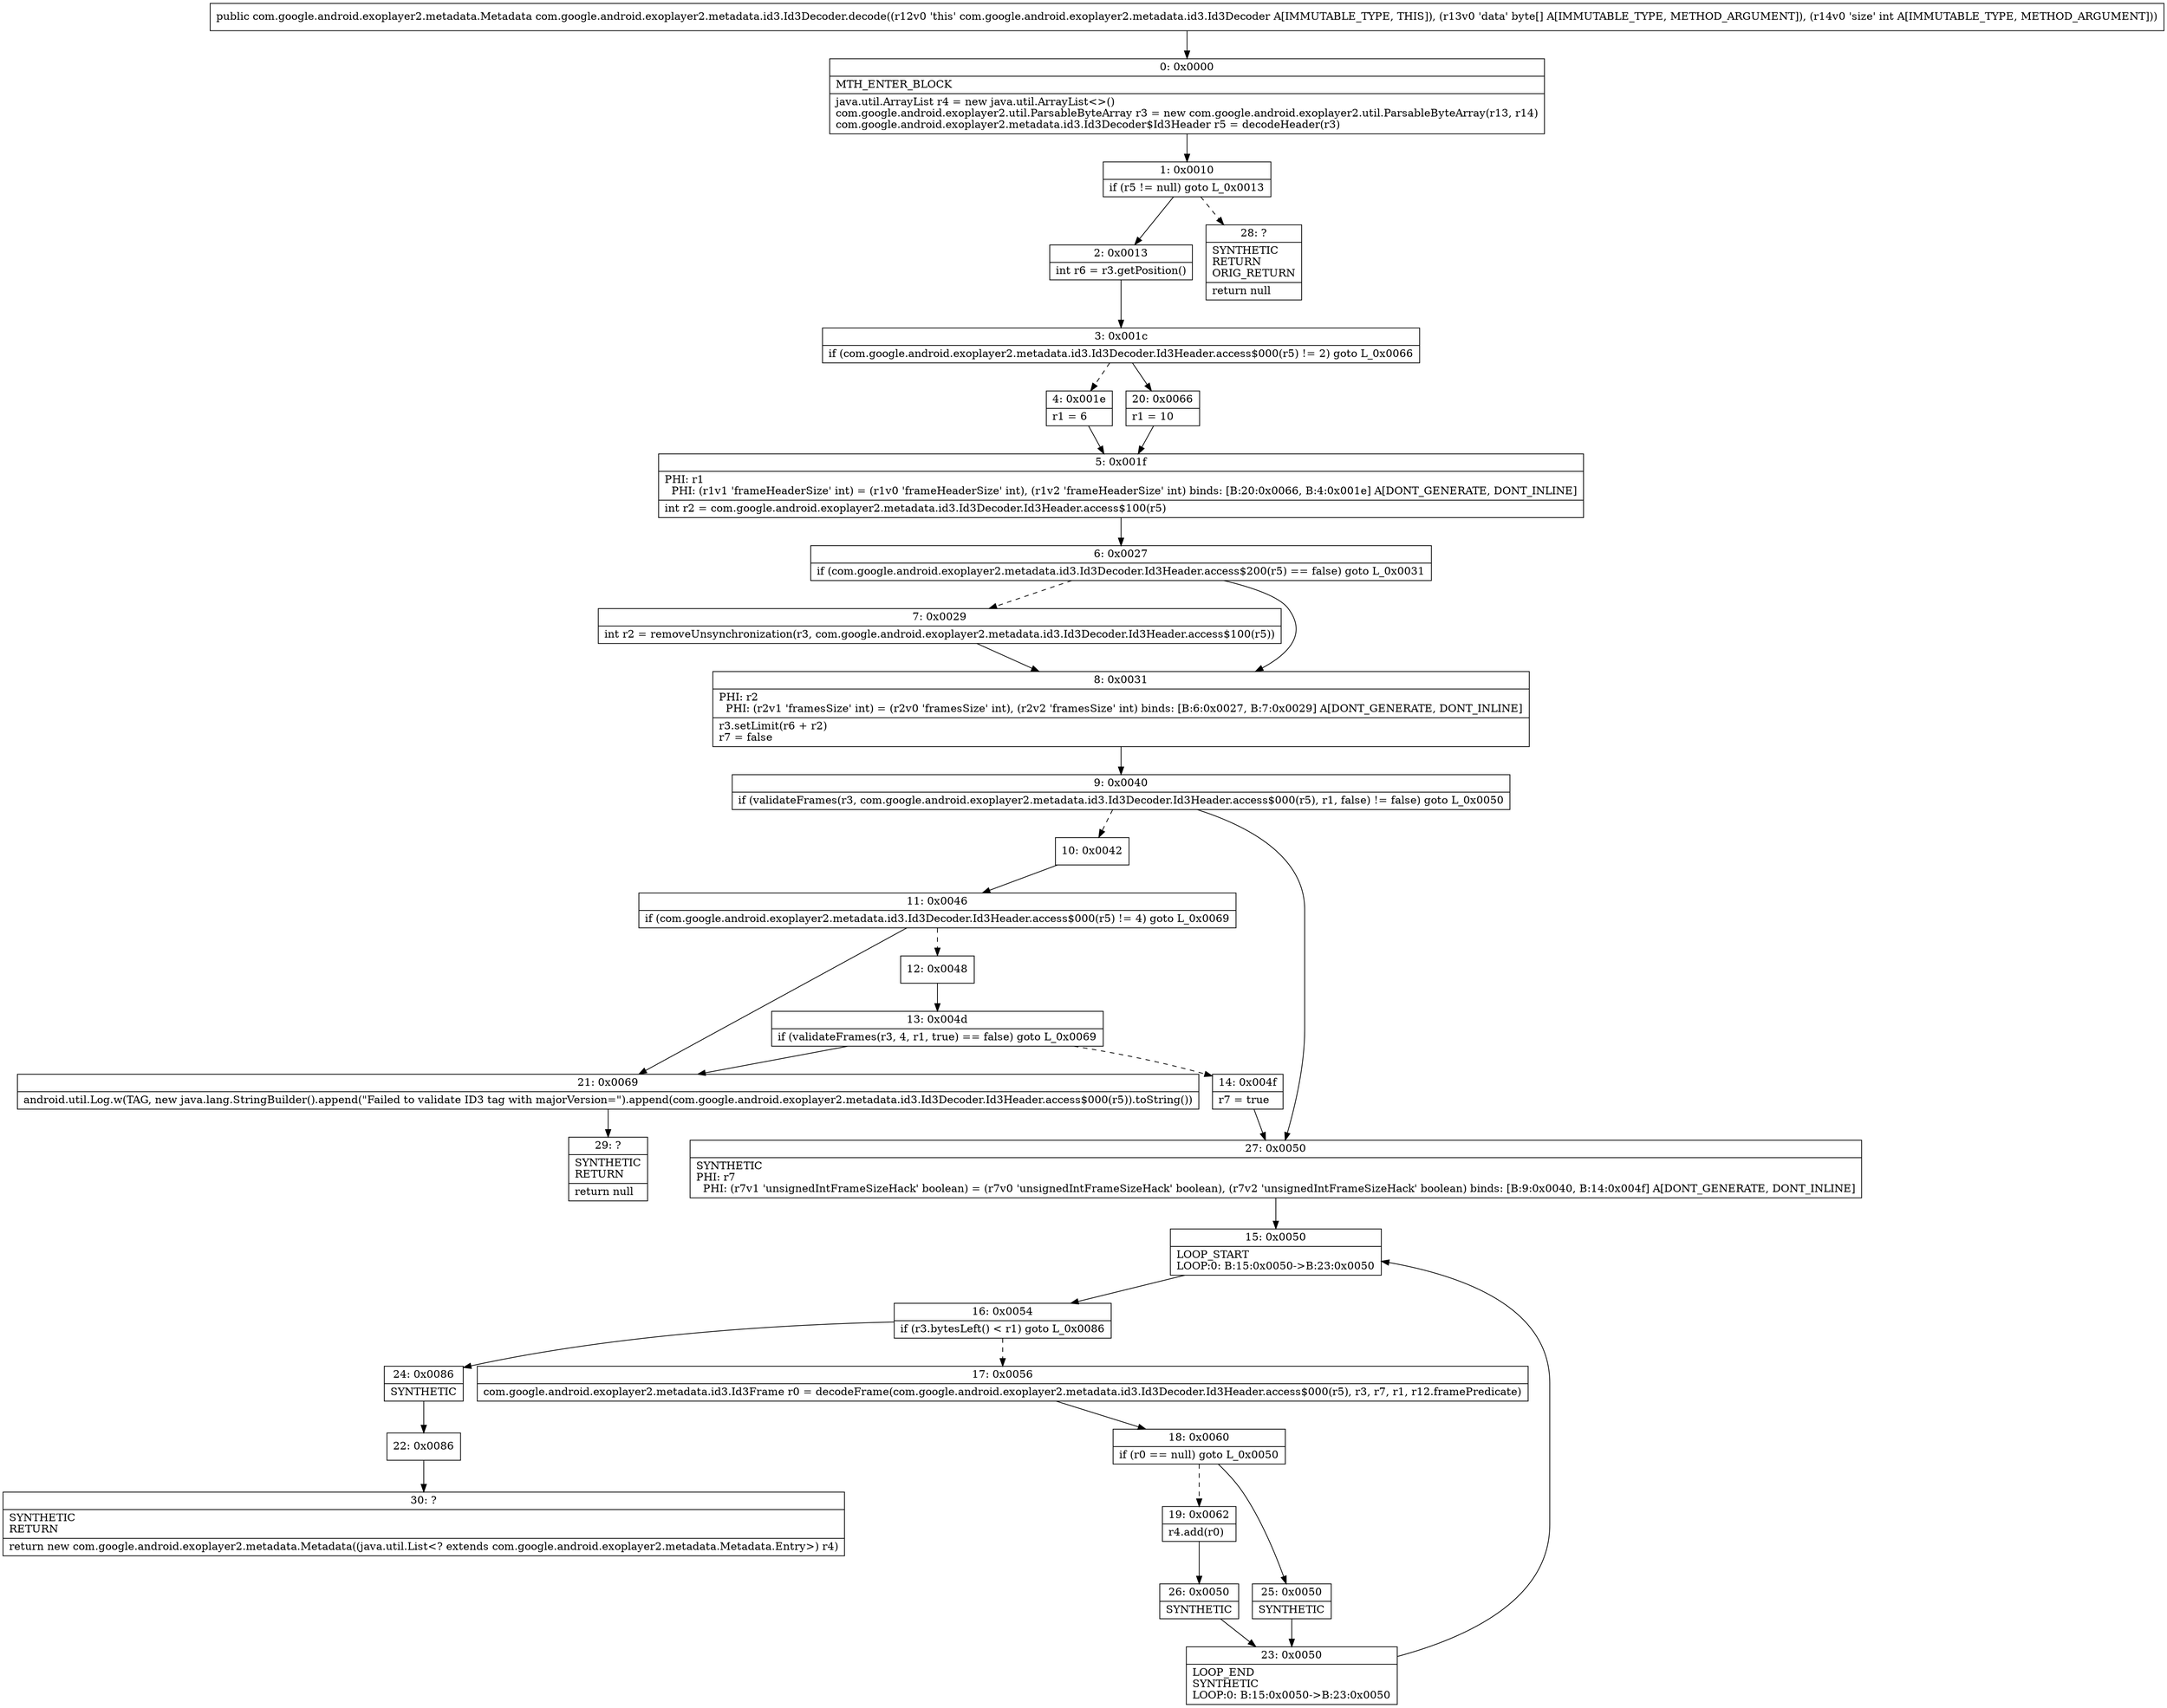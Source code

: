 digraph "CFG forcom.google.android.exoplayer2.metadata.id3.Id3Decoder.decode([BI)Lcom\/google\/android\/exoplayer2\/metadata\/Metadata;" {
Node_0 [shape=record,label="{0\:\ 0x0000|MTH_ENTER_BLOCK\l|java.util.ArrayList r4 = new java.util.ArrayList\<\>()\lcom.google.android.exoplayer2.util.ParsableByteArray r3 = new com.google.android.exoplayer2.util.ParsableByteArray(r13, r14)\lcom.google.android.exoplayer2.metadata.id3.Id3Decoder$Id3Header r5 = decodeHeader(r3)\l}"];
Node_1 [shape=record,label="{1\:\ 0x0010|if (r5 != null) goto L_0x0013\l}"];
Node_2 [shape=record,label="{2\:\ 0x0013|int r6 = r3.getPosition()\l}"];
Node_3 [shape=record,label="{3\:\ 0x001c|if (com.google.android.exoplayer2.metadata.id3.Id3Decoder.Id3Header.access$000(r5) != 2) goto L_0x0066\l}"];
Node_4 [shape=record,label="{4\:\ 0x001e|r1 = 6\l}"];
Node_5 [shape=record,label="{5\:\ 0x001f|PHI: r1 \l  PHI: (r1v1 'frameHeaderSize' int) = (r1v0 'frameHeaderSize' int), (r1v2 'frameHeaderSize' int) binds: [B:20:0x0066, B:4:0x001e] A[DONT_GENERATE, DONT_INLINE]\l|int r2 = com.google.android.exoplayer2.metadata.id3.Id3Decoder.Id3Header.access$100(r5)\l}"];
Node_6 [shape=record,label="{6\:\ 0x0027|if (com.google.android.exoplayer2.metadata.id3.Id3Decoder.Id3Header.access$200(r5) == false) goto L_0x0031\l}"];
Node_7 [shape=record,label="{7\:\ 0x0029|int r2 = removeUnsynchronization(r3, com.google.android.exoplayer2.metadata.id3.Id3Decoder.Id3Header.access$100(r5))\l}"];
Node_8 [shape=record,label="{8\:\ 0x0031|PHI: r2 \l  PHI: (r2v1 'framesSize' int) = (r2v0 'framesSize' int), (r2v2 'framesSize' int) binds: [B:6:0x0027, B:7:0x0029] A[DONT_GENERATE, DONT_INLINE]\l|r3.setLimit(r6 + r2)\lr7 = false\l}"];
Node_9 [shape=record,label="{9\:\ 0x0040|if (validateFrames(r3, com.google.android.exoplayer2.metadata.id3.Id3Decoder.Id3Header.access$000(r5), r1, false) != false) goto L_0x0050\l}"];
Node_10 [shape=record,label="{10\:\ 0x0042}"];
Node_11 [shape=record,label="{11\:\ 0x0046|if (com.google.android.exoplayer2.metadata.id3.Id3Decoder.Id3Header.access$000(r5) != 4) goto L_0x0069\l}"];
Node_12 [shape=record,label="{12\:\ 0x0048}"];
Node_13 [shape=record,label="{13\:\ 0x004d|if (validateFrames(r3, 4, r1, true) == false) goto L_0x0069\l}"];
Node_14 [shape=record,label="{14\:\ 0x004f|r7 = true\l}"];
Node_15 [shape=record,label="{15\:\ 0x0050|LOOP_START\lLOOP:0: B:15:0x0050\-\>B:23:0x0050\l}"];
Node_16 [shape=record,label="{16\:\ 0x0054|if (r3.bytesLeft() \< r1) goto L_0x0086\l}"];
Node_17 [shape=record,label="{17\:\ 0x0056|com.google.android.exoplayer2.metadata.id3.Id3Frame r0 = decodeFrame(com.google.android.exoplayer2.metadata.id3.Id3Decoder.Id3Header.access$000(r5), r3, r7, r1, r12.framePredicate)\l}"];
Node_18 [shape=record,label="{18\:\ 0x0060|if (r0 == null) goto L_0x0050\l}"];
Node_19 [shape=record,label="{19\:\ 0x0062|r4.add(r0)\l}"];
Node_20 [shape=record,label="{20\:\ 0x0066|r1 = 10\l}"];
Node_21 [shape=record,label="{21\:\ 0x0069|android.util.Log.w(TAG, new java.lang.StringBuilder().append(\"Failed to validate ID3 tag with majorVersion=\").append(com.google.android.exoplayer2.metadata.id3.Id3Decoder.Id3Header.access$000(r5)).toString())\l}"];
Node_22 [shape=record,label="{22\:\ 0x0086}"];
Node_23 [shape=record,label="{23\:\ 0x0050|LOOP_END\lSYNTHETIC\lLOOP:0: B:15:0x0050\-\>B:23:0x0050\l}"];
Node_24 [shape=record,label="{24\:\ 0x0086|SYNTHETIC\l}"];
Node_25 [shape=record,label="{25\:\ 0x0050|SYNTHETIC\l}"];
Node_26 [shape=record,label="{26\:\ 0x0050|SYNTHETIC\l}"];
Node_27 [shape=record,label="{27\:\ 0x0050|SYNTHETIC\lPHI: r7 \l  PHI: (r7v1 'unsignedIntFrameSizeHack' boolean) = (r7v0 'unsignedIntFrameSizeHack' boolean), (r7v2 'unsignedIntFrameSizeHack' boolean) binds: [B:9:0x0040, B:14:0x004f] A[DONT_GENERATE, DONT_INLINE]\l}"];
Node_28 [shape=record,label="{28\:\ ?|SYNTHETIC\lRETURN\lORIG_RETURN\l|return null\l}"];
Node_29 [shape=record,label="{29\:\ ?|SYNTHETIC\lRETURN\l|return null\l}"];
Node_30 [shape=record,label="{30\:\ ?|SYNTHETIC\lRETURN\l|return new com.google.android.exoplayer2.metadata.Metadata((java.util.List\<? extends com.google.android.exoplayer2.metadata.Metadata.Entry\>) r4)\l}"];
MethodNode[shape=record,label="{public com.google.android.exoplayer2.metadata.Metadata com.google.android.exoplayer2.metadata.id3.Id3Decoder.decode((r12v0 'this' com.google.android.exoplayer2.metadata.id3.Id3Decoder A[IMMUTABLE_TYPE, THIS]), (r13v0 'data' byte[] A[IMMUTABLE_TYPE, METHOD_ARGUMENT]), (r14v0 'size' int A[IMMUTABLE_TYPE, METHOD_ARGUMENT])) }"];
MethodNode -> Node_0;
Node_0 -> Node_1;
Node_1 -> Node_2;
Node_1 -> Node_28[style=dashed];
Node_2 -> Node_3;
Node_3 -> Node_4[style=dashed];
Node_3 -> Node_20;
Node_4 -> Node_5;
Node_5 -> Node_6;
Node_6 -> Node_7[style=dashed];
Node_6 -> Node_8;
Node_7 -> Node_8;
Node_8 -> Node_9;
Node_9 -> Node_10[style=dashed];
Node_9 -> Node_27;
Node_10 -> Node_11;
Node_11 -> Node_12[style=dashed];
Node_11 -> Node_21;
Node_12 -> Node_13;
Node_13 -> Node_14[style=dashed];
Node_13 -> Node_21;
Node_14 -> Node_27;
Node_15 -> Node_16;
Node_16 -> Node_17[style=dashed];
Node_16 -> Node_24;
Node_17 -> Node_18;
Node_18 -> Node_19[style=dashed];
Node_18 -> Node_25;
Node_19 -> Node_26;
Node_20 -> Node_5;
Node_21 -> Node_29;
Node_22 -> Node_30;
Node_23 -> Node_15;
Node_24 -> Node_22;
Node_25 -> Node_23;
Node_26 -> Node_23;
Node_27 -> Node_15;
}

